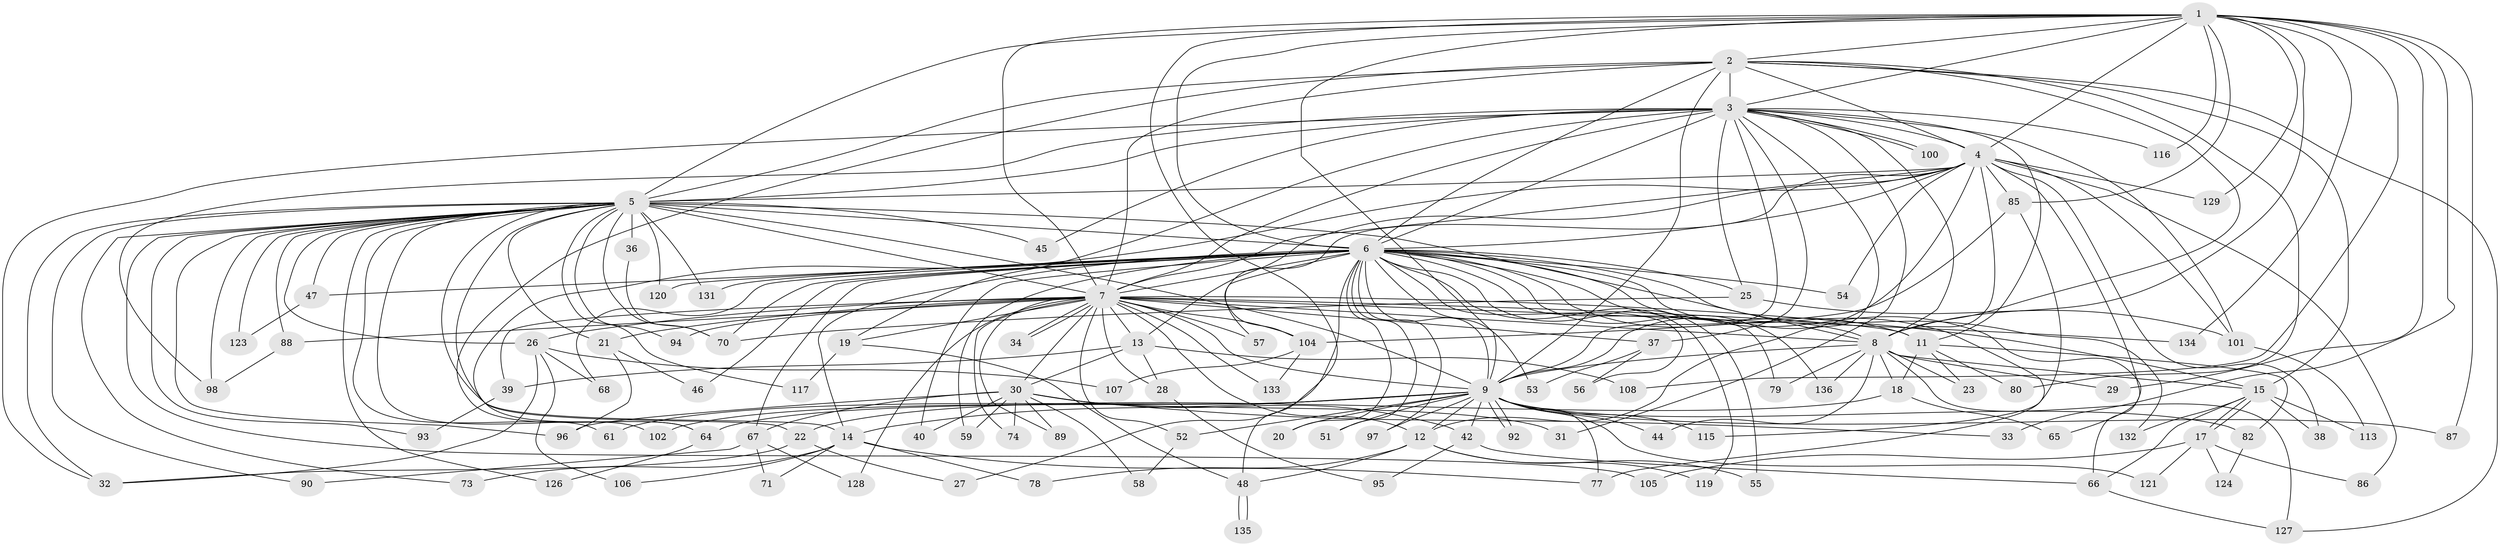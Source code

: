 // original degree distribution, {19: 0.007352941176470588, 14: 0.007352941176470588, 21: 0.014705882352941176, 22: 0.007352941176470588, 36: 0.007352941176470588, 35: 0.007352941176470588, 16: 0.007352941176470588, 25: 0.007352941176470588, 24: 0.007352941176470588, 8: 0.007352941176470588, 4: 0.09558823529411764, 6: 0.03676470588235294, 7: 0.007352941176470588, 5: 0.058823529411764705, 2: 0.5882352941176471, 3: 0.125, 13: 0.007352941176470588}
// Generated by graph-tools (version 1.1) at 2025/11/02/27/25 16:11:05]
// undirected, 106 vertices, 246 edges
graph export_dot {
graph [start="1"]
  node [color=gray90,style=filled];
  1 [super="+91"];
  2 [super="+76"];
  3 [super="+16"];
  4 [super="+24"];
  5 [super="+10"];
  6 [super="+99"];
  7 [super="+75"];
  8 [super="+130"];
  9 [super="+41"];
  11 [super="+84"];
  12 [super="+43"];
  13;
  14 [super="+63"];
  15 [super="+50"];
  17 [super="+69"];
  18 [super="+35"];
  19;
  20;
  21;
  22;
  23;
  25;
  26 [super="+49"];
  27;
  28;
  29;
  30 [super="+60"];
  31;
  32 [super="+103"];
  33;
  34;
  36 [super="+110"];
  37;
  38;
  39;
  40;
  42 [super="+112"];
  44;
  45;
  46;
  47 [super="+83"];
  48 [super="+62"];
  51;
  52;
  53;
  54;
  55;
  56;
  57;
  58;
  59;
  61;
  64 [super="+72"];
  65;
  66;
  67 [super="+81"];
  68;
  70 [super="+109"];
  71;
  73;
  74;
  77;
  78;
  79;
  80;
  82;
  85;
  86;
  87;
  88;
  89;
  90;
  92;
  93;
  94;
  95;
  96 [super="+118"];
  97;
  98 [super="+111"];
  100;
  101 [super="+114"];
  102;
  104 [super="+125"];
  105;
  106;
  107;
  108;
  113;
  115;
  116;
  117;
  119;
  120 [super="+122"];
  121;
  123;
  124;
  126;
  127;
  128;
  129;
  131;
  132;
  133;
  134;
  135;
  136;
  1 -- 2;
  1 -- 3;
  1 -- 4 [weight=2];
  1 -- 5 [weight=2];
  1 -- 6;
  1 -- 7;
  1 -- 8;
  1 -- 9;
  1 -- 29;
  1 -- 33;
  1 -- 48;
  1 -- 85;
  1 -- 87;
  1 -- 108;
  1 -- 116;
  1 -- 129;
  1 -- 134;
  2 -- 3 [weight=2];
  2 -- 4;
  2 -- 5 [weight=2];
  2 -- 6;
  2 -- 7;
  2 -- 8;
  2 -- 9;
  2 -- 64;
  2 -- 80;
  2 -- 127;
  2 -- 15;
  3 -- 4;
  3 -- 5 [weight=3];
  3 -- 6;
  3 -- 7;
  3 -- 8;
  3 -- 9 [weight=2];
  3 -- 11;
  3 -- 12;
  3 -- 19;
  3 -- 25;
  3 -- 31;
  3 -- 32;
  3 -- 37;
  3 -- 100;
  3 -- 100;
  3 -- 116;
  3 -- 98;
  3 -- 45;
  3 -- 101;
  4 -- 5 [weight=2];
  4 -- 6;
  4 -- 7 [weight=2];
  4 -- 8;
  4 -- 9;
  4 -- 13;
  4 -- 38;
  4 -- 54;
  4 -- 64;
  4 -- 65;
  4 -- 85;
  4 -- 86;
  4 -- 101;
  4 -- 104;
  4 -- 129;
  5 -- 6 [weight=2];
  5 -- 7 [weight=2];
  5 -- 8 [weight=2];
  5 -- 9 [weight=2];
  5 -- 21;
  5 -- 22;
  5 -- 26;
  5 -- 61;
  5 -- 70;
  5 -- 88;
  5 -- 94;
  5 -- 102;
  5 -- 120 [weight=2];
  5 -- 131;
  5 -- 73;
  5 -- 14;
  5 -- 90;
  5 -- 93;
  5 -- 36;
  5 -- 105;
  5 -- 45;
  5 -- 47 [weight=2];
  5 -- 117;
  5 -- 123;
  5 -- 126;
  5 -- 96;
  5 -- 98;
  5 -- 32;
  6 -- 7;
  6 -- 8;
  6 -- 9;
  6 -- 11;
  6 -- 20;
  6 -- 25;
  6 -- 27;
  6 -- 40;
  6 -- 46;
  6 -- 47;
  6 -- 51;
  6 -- 53;
  6 -- 54;
  6 -- 55;
  6 -- 56;
  6 -- 57;
  6 -- 59;
  6 -- 66;
  6 -- 67;
  6 -- 68;
  6 -- 70;
  6 -- 79;
  6 -- 97;
  6 -- 119;
  6 -- 120;
  6 -- 131;
  6 -- 132;
  6 -- 136;
  6 -- 77;
  6 -- 14;
  7 -- 8;
  7 -- 9;
  7 -- 13;
  7 -- 15;
  7 -- 19;
  7 -- 21;
  7 -- 26;
  7 -- 28;
  7 -- 30 [weight=2];
  7 -- 34;
  7 -- 34;
  7 -- 37;
  7 -- 39;
  7 -- 52;
  7 -- 57;
  7 -- 74;
  7 -- 88;
  7 -- 89;
  7 -- 94;
  7 -- 128;
  7 -- 133;
  7 -- 134;
  7 -- 104;
  7 -- 11 [weight=2];
  7 -- 12;
  8 -- 9;
  8 -- 15;
  8 -- 18;
  8 -- 23;
  8 -- 29;
  8 -- 44;
  8 -- 79;
  8 -- 136;
  8 -- 127;
  9 -- 12;
  9 -- 14;
  9 -- 20;
  9 -- 42;
  9 -- 44;
  9 -- 51;
  9 -- 52;
  9 -- 61;
  9 -- 77;
  9 -- 87;
  9 -- 92;
  9 -- 92;
  9 -- 102;
  9 -- 115;
  9 -- 121;
  9 -- 97;
  9 -- 82;
  9 -- 64;
  11 -- 18;
  11 -- 23;
  11 -- 80;
  11 -- 82;
  12 -- 48;
  12 -- 119;
  12 -- 55;
  12 -- 78;
  13 -- 28;
  13 -- 30;
  13 -- 39;
  13 -- 108;
  14 -- 71;
  14 -- 78;
  14 -- 73;
  14 -- 106;
  14 -- 77;
  15 -- 17 [weight=2];
  15 -- 17;
  15 -- 38;
  15 -- 132;
  15 -- 113;
  15 -- 66;
  17 -- 86;
  17 -- 121;
  17 -- 124;
  17 -- 105;
  18 -- 22 [weight=2];
  18 -- 65;
  19 -- 117;
  19 -- 48;
  21 -- 46;
  21 -- 96;
  22 -- 27;
  22 -- 32;
  25 -- 101;
  25 -- 70;
  26 -- 32;
  26 -- 68;
  26 -- 106;
  26 -- 107;
  28 -- 95;
  30 -- 31;
  30 -- 33;
  30 -- 40;
  30 -- 42;
  30 -- 58;
  30 -- 59;
  30 -- 67 [weight=2];
  30 -- 74;
  30 -- 89;
  30 -- 96;
  36 -- 70;
  37 -- 53;
  37 -- 56;
  39 -- 93;
  42 -- 95;
  42 -- 66;
  47 -- 123;
  48 -- 135;
  48 -- 135;
  52 -- 58;
  64 -- 126;
  66 -- 127;
  67 -- 71;
  67 -- 90;
  67 -- 128;
  82 -- 124;
  85 -- 104;
  85 -- 115;
  88 -- 98;
  101 -- 113;
  104 -- 107;
  104 -- 133;
}
